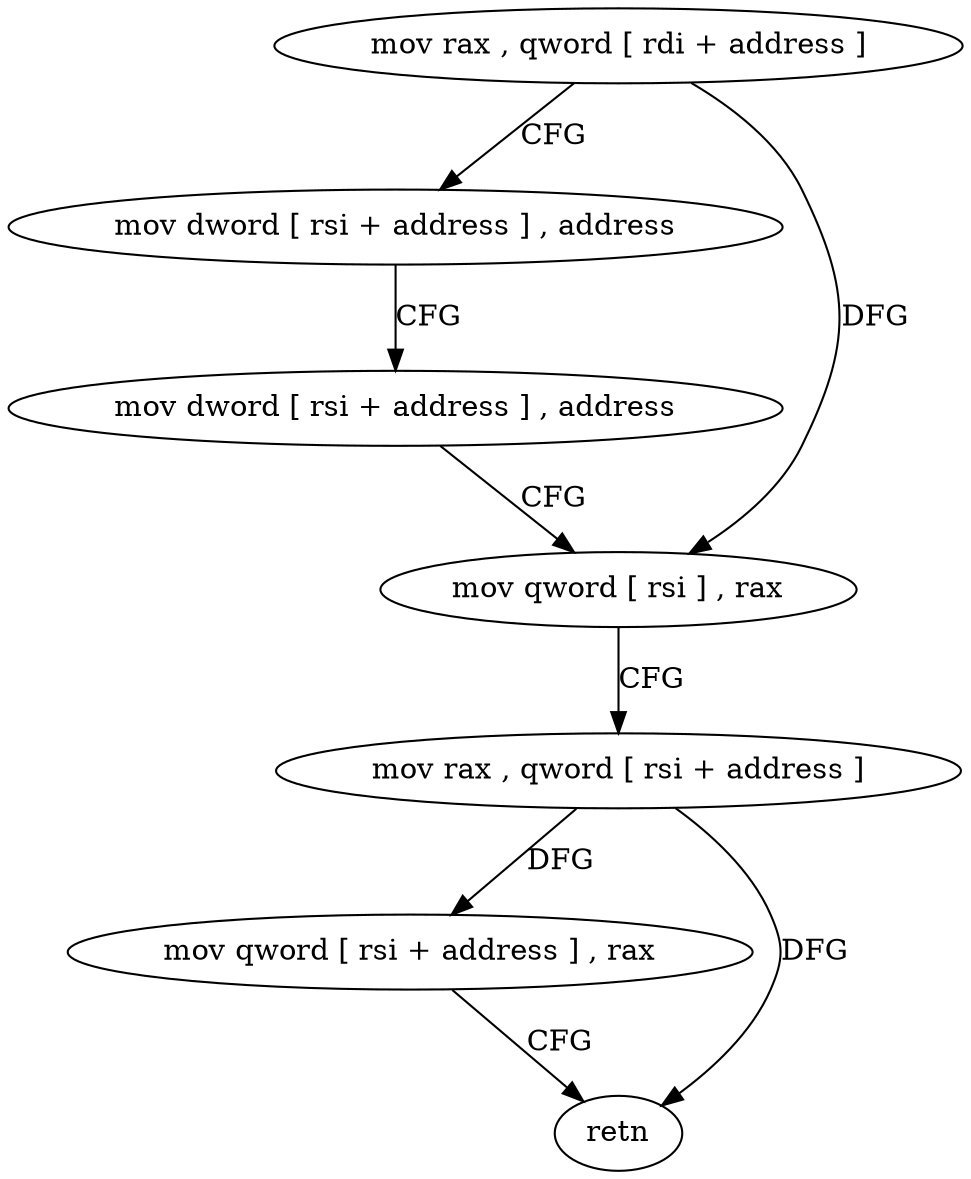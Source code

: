 digraph "func" {
"4260704" [label = "mov rax , qword [ rdi + address ]" ]
"4260708" [label = "mov dword [ rsi + address ] , address" ]
"4260715" [label = "mov dword [ rsi + address ] , address" ]
"4260722" [label = "mov qword [ rsi ] , rax" ]
"4260725" [label = "mov rax , qword [ rsi + address ]" ]
"4260729" [label = "mov qword [ rsi + address ] , rax" ]
"4260733" [label = "retn" ]
"4260704" -> "4260708" [ label = "CFG" ]
"4260704" -> "4260722" [ label = "DFG" ]
"4260708" -> "4260715" [ label = "CFG" ]
"4260715" -> "4260722" [ label = "CFG" ]
"4260722" -> "4260725" [ label = "CFG" ]
"4260725" -> "4260729" [ label = "DFG" ]
"4260725" -> "4260733" [ label = "DFG" ]
"4260729" -> "4260733" [ label = "CFG" ]
}

